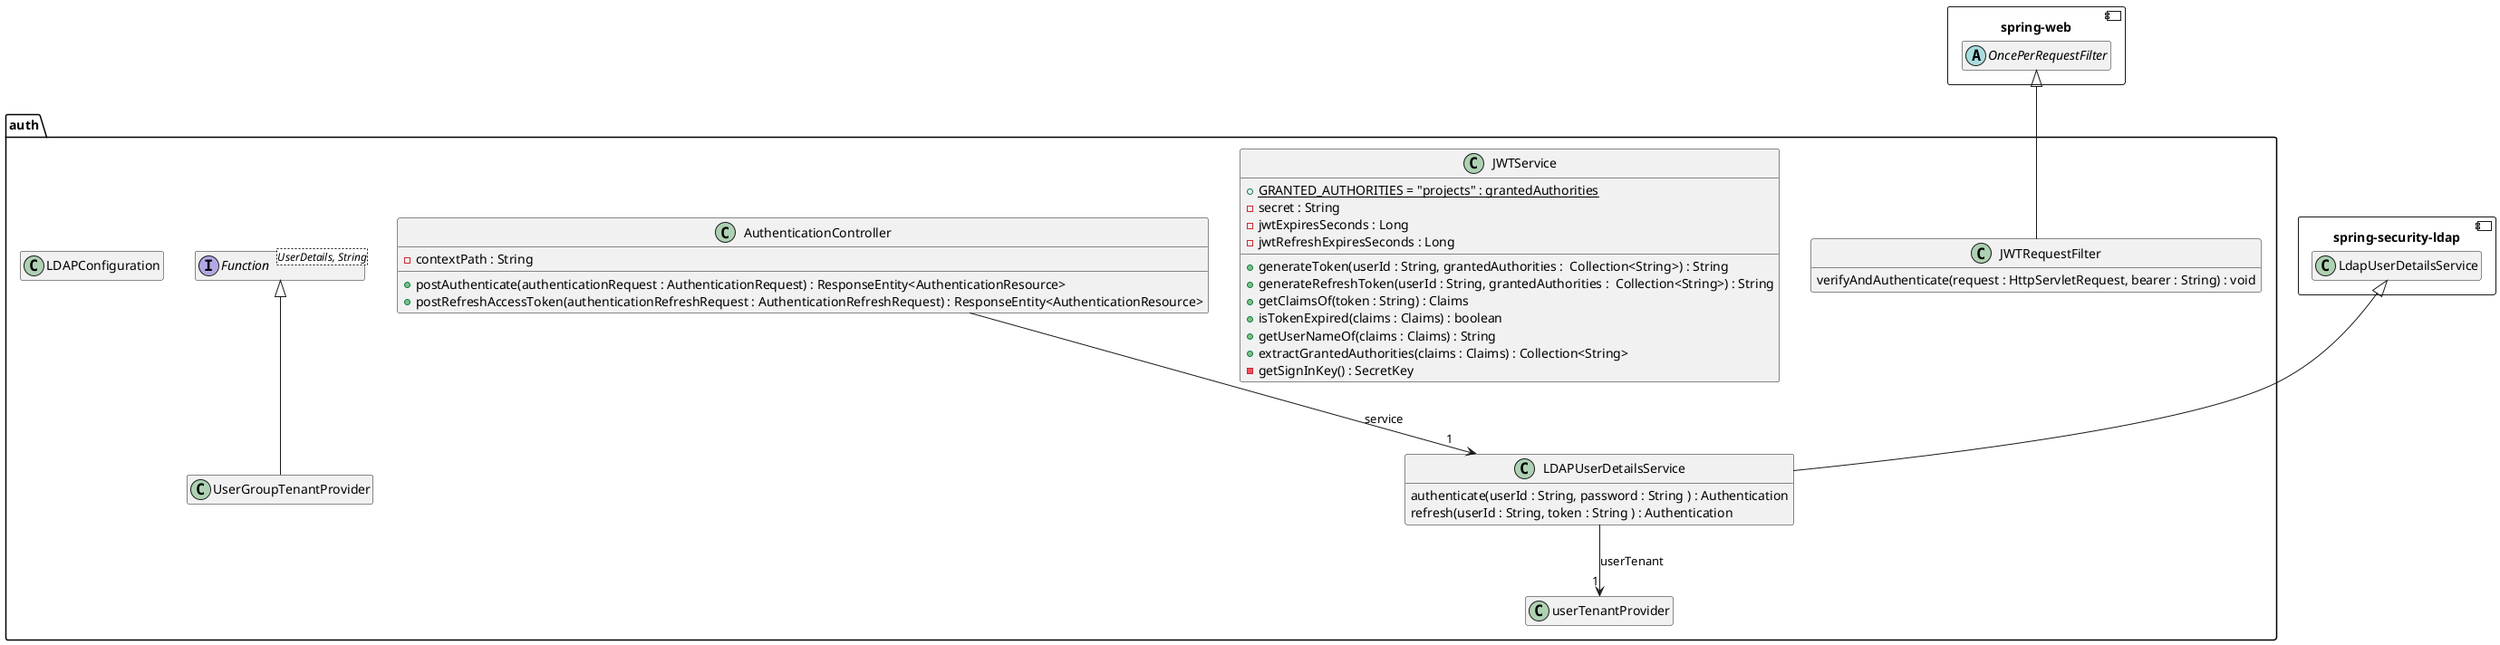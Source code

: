@startuml Ebene3.png
hide empty members

component [spring-web] {
    abstract class OncePerRequestFilter
}

component [spring-security-ldap] {
    class "LdapUserDetailsService" as springLdapUserDetailsService
}

package auth {

    class LDAPUserDetailsService {
        authenticate(userId : String, password : String ) : Authentication
        refresh(userId : String, token : String ) : Authentication
    }
    springLdapUserDetailsService <|-- LDAPUserDetailsService
    LDAPUserDetailsService --> "1" userTenantProvider : userTenant

    class JWTRequestFilter {
        verifyAndAuthenticate(request : HttpServletRequest, bearer : String) : void
    }
    OncePerRequestFilter <|-- JWTRequestFilter

    class JWTService {
        +{static} GRANTED_AUTHORITIES = "projects" : grantedAuthorities
        -secret : String
        -jwtExpiresSeconds : Long
        -jwtRefreshExpiresSeconds : Long

        +generateToken(userId : String, grantedAuthorities :  Collection<String>) : String
        +generateRefreshToken(userId : String, grantedAuthorities :  Collection<String>) : String
        +getClaimsOf(token : String) : Claims
        +isTokenExpired(claims : Claims) : boolean
        +getUserNameOf(claims : Claims) : String
        +extractGrantedAuthorities(claims : Claims) : Collection<String>
        -getSignInKey() : SecretKey

    }

    class AuthenticationController {
        -contextPath : String
        +postAuthenticate(authenticationRequest : AuthenticationRequest) : ResponseEntity<AuthenticationResource>
        +postRefreshAccessToken(authenticationRefreshRequest : AuthenticationRefreshRequest) : ResponseEntity<AuthenticationResource>
    }
    AuthenticationController --> "1" LDAPUserDetailsService : service

    interface "Function<UserDetails, String>" as userGroupTenantProvider {
    }

    class UserGroupTenantProvider {
    }
    userGroupTenantProvider <|-- UserGroupTenantProvider


    class LDAPConfiguration {
    }


}
@enduml
